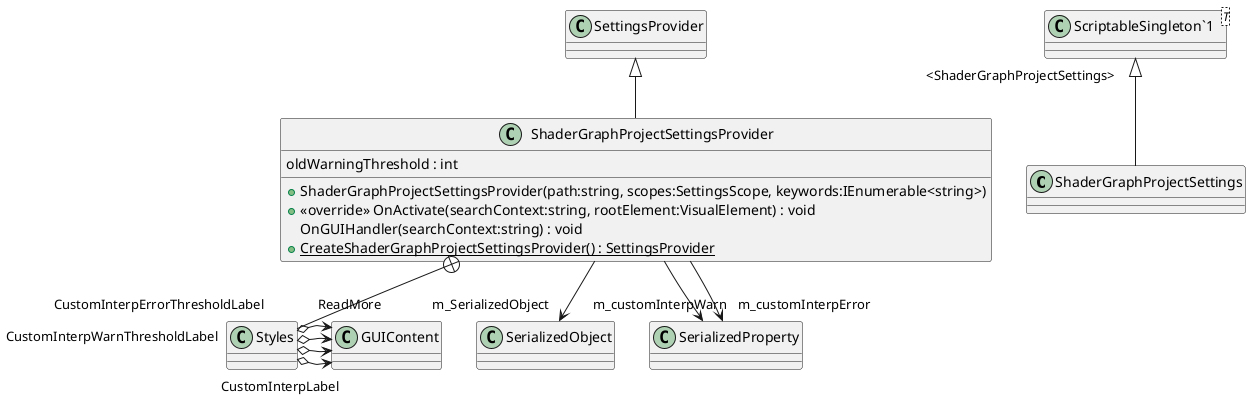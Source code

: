 @startuml
class ShaderGraphProjectSettings {
}
class ShaderGraphProjectSettingsProvider {
    + ShaderGraphProjectSettingsProvider(path:string, scopes:SettingsScope, keywords:IEnumerable<string>)
    + <<override>> OnActivate(searchContext:string, rootElement:VisualElement) : void
    oldWarningThreshold : int
    OnGUIHandler(searchContext:string) : void
    + {static} CreateShaderGraphProjectSettingsProvider() : SettingsProvider
}
class "ScriptableSingleton`1"<T> {
}
class Styles {
}
"ScriptableSingleton`1" "<ShaderGraphProjectSettings>" <|-- ShaderGraphProjectSettings
SettingsProvider <|-- ShaderGraphProjectSettingsProvider
ShaderGraphProjectSettingsProvider --> "m_SerializedObject" SerializedObject
ShaderGraphProjectSettingsProvider --> "m_customInterpWarn" SerializedProperty
ShaderGraphProjectSettingsProvider --> "m_customInterpError" SerializedProperty
ShaderGraphProjectSettingsProvider +-- Styles
Styles o-> "CustomInterpLabel" GUIContent
Styles o-> "CustomInterpWarnThresholdLabel" GUIContent
Styles o-> "CustomInterpErrorThresholdLabel" GUIContent
Styles o-> "ReadMore" GUIContent
@enduml

